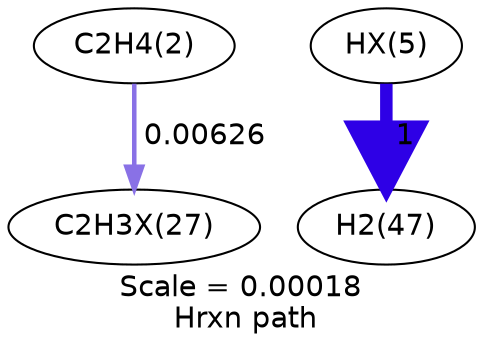 digraph reaction_paths {
center=1;
s5 -> s49[fontname="Helvetica", style="setlinewidth(2.17)", arrowsize=1.08, color="0.7, 0.506, 0.9"
, label=" 0.00626"];
s48 -> s11[fontname="Helvetica", style="setlinewidth(6)", arrowsize=3, color="0.7, 1.5, 0.9"
, label=" 1"];
s5 [ fontname="Helvetica", label="C2H4(2)"];
s11 [ fontname="Helvetica", label="H2(47)"];
s48 [ fontname="Helvetica", label="HX(5)"];
s49 [ fontname="Helvetica", label="C2H3X(27)"];
 label = "Scale = 0.00018\l Hrxn path";
 fontname = "Helvetica";
}
